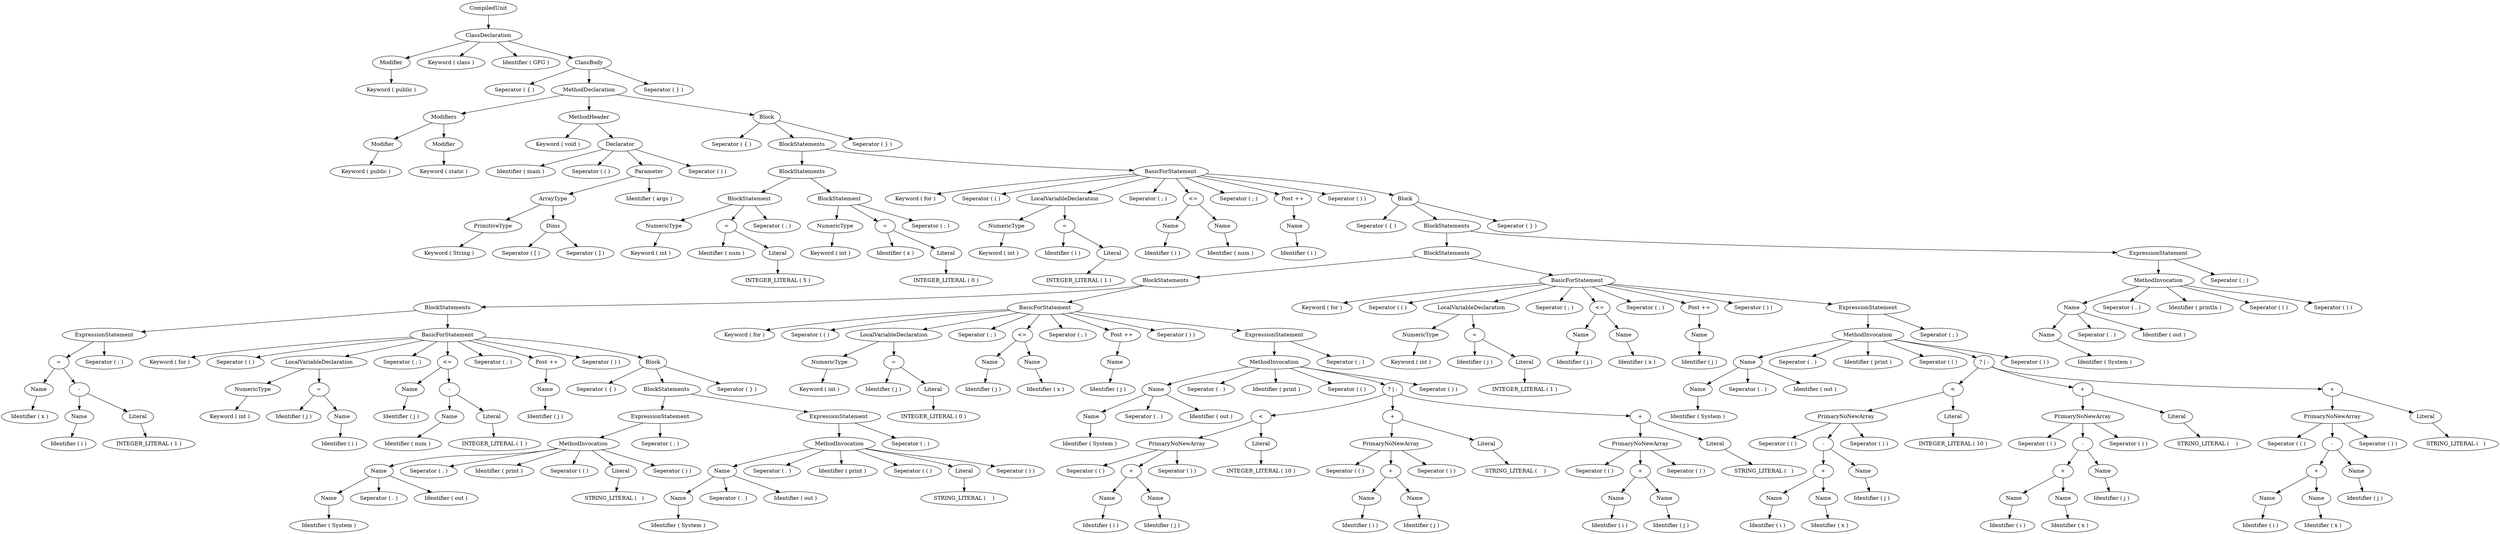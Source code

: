 digraph G{
node[ordering=out]
n1a[label="Keyword ( public )"]
n1[label="Modifier"]
n1->n1a
n2a[label="Keyword ( public )"]
n2[label="Modifier"]
n2->n2a
n3a[label="Keyword ( static )"]
n3[label="Modifier"]
n3->n3a
n4[label="Modifiers"]
n4->n2
n4->n3
n5a[label="Keyword ( String )"]
n5[label="PrimitiveType"]
n5->n5a
n6a[label="Seperator ( [ )"]
n6b[label="Seperator ( ] )"]
n6[label="Dims"]
n6->n6a
n6->n6b
n7[label="ArrayType"]
n7->n5
n7->n6
n8b[label="Identifier ( args )"]
n8[label="Parameter"]
n8->n7
n8->n8b
n9a[label="Identifier ( main )"]
n9b[label="Seperator ( ( )"]
n9d[label="Seperator ( ) )"]
n9[label="Declarator"]
n9->n9a
n9->n9b
n9->n8
n9->n9d
n10a[label="Keyword ( void )"]
n10[label="MethodHeader"]
n10->n10a
n10->n9
n11a[label="Keyword ( int )"]
n11[label="NumericType"]
n11->n11a
n12a[label="INTEGER_LITERAL ( 5 )"]
n12[label="Literal"]
n12->n12a
n13a[label="Identifier ( num )"]
n13[label="="]
n13->n13a
n13->n12
n14c[label="Seperator ( ; )"]
n14[label="BlockStatement"]
n14->n11
n14->n13
n14->n14c
n15a[label="Keyword ( int )"]
n15[label="NumericType"]
n15->n15a
n16a[label="INTEGER_LITERAL ( 0 )"]
n16[label="Literal"]
n16->n16a
n17a[label="Identifier ( x )"]
n17[label="="]
n17->n17a
n17->n16
n18c[label="Seperator ( ; )"]
n18[label="BlockStatement"]
n18->n15
n18->n17
n18->n18c
n19[label="BlockStatements"]
n19->n14
n19->n18
n20a[label="Keyword ( int )"]
n20[label="NumericType"]
n20->n20a
n21a[label="INTEGER_LITERAL ( 1 )"]
n21[label="Literal"]
n21->n21a
n22a[label="Identifier ( i )"]
n22[label="="]
n22->n22a
n22->n21
n23[label="LocalVariableDeclaration"]
n23->n20
n23->n22
n24a[label="Identifier ( i )"]
n24[label="Name"]
n24->n24a
n25a[label="Identifier ( num )"]
n25[label="Name"]
n25->n25a
n26[label="<="]
n26->n24
n26->n25
n27a[label="Identifier ( i )"]
n27[label="Name"]
n27->n27a
n28[label="Post ++"]
n28->n27
n29a[label="Identifier ( x )"]
n29[label="Name"]
n29->n29a
n30a[label="Identifier ( i )"]
n30[label="Name"]
n30->n30a
n31a[label="INTEGER_LITERAL ( 1 )"]
n31[label="Literal"]
n31->n31a
n32[label="-"]
n32->n30
n32->n31
n33[label="="]
n33->n29
n33->n32
n34b[label="Seperator ( ; )"]
n34[label="ExpressionStatement"]
n34->n33
n34->n34b
n35a[label="Keyword ( int )"]
n35[label="NumericType"]
n35->n35a
n36a[label="Identifier ( i )"]
n36[label="Name"]
n36->n36a
n37a[label="Identifier ( j )"]
n37[label="="]
n37->n37a
n37->n36
n38[label="LocalVariableDeclaration"]
n38->n35
n38->n37
n39a[label="Identifier ( j )"]
n39[label="Name"]
n39->n39a
n40a[label="Identifier ( num )"]
n40[label="Name"]
n40->n40a
n41a[label="INTEGER_LITERAL ( 1 )"]
n41[label="Literal"]
n41->n41a
n42[label="-"]
n42->n40
n42->n41
n43[label="<="]
n43->n39
n43->n42
n44a[label="Identifier ( j )"]
n44[label="Name"]
n44->n44a
n45[label="Post ++"]
n45->n44
n46a[label="Identifier ( System )"]
n46[label="Name"]
n46->n46a
n47b[label="Seperator ( . )"]
n47c[label="Identifier ( out )"]
n47[label="Name"]
n47->n46
n47->n47b
n47->n47c
n48a[label="STRING_LITERAL (   )"]
n48[label="Literal"]
n48->n48a
n49b[label="Seperator ( . )"]
n49c[label="Identifier ( print )"]
n49d[label="Seperator ( ( )"]
n49f[label="Seperator ( ) )"]
n49[label="MethodInvocation"]
n49->n47
n49->n49b
n49->n49c
n49->n49d
n49->n48
n49->n49f
n50b[label="Seperator ( ; )"]
n50[label="ExpressionStatement"]
n50->n49
n50->n50b
n51a[label="Identifier ( System )"]
n51[label="Name"]
n51->n51a
n52b[label="Seperator ( . )"]
n52c[label="Identifier ( out )"]
n52[label="Name"]
n52->n51
n52->n52b
n52->n52c
n53a[label="STRING_LITERAL (    )"]
n53[label="Literal"]
n53->n53a
n54b[label="Seperator ( . )"]
n54c[label="Identifier ( print )"]
n54d[label="Seperator ( ( )"]
n54f[label="Seperator ( ) )"]
n54[label="MethodInvocation"]
n54->n52
n54->n54b
n54->n54c
n54->n54d
n54->n53
n54->n54f
n55b[label="Seperator ( ; )"]
n55[label="ExpressionStatement"]
n55->n54
n55->n55b
n56[label="BlockStatements"]
n56->n50
n56->n55
n57a[label="Seperator ( { )"]
n57c[label="Seperator ( } )"]
n57[label="Block"]
n57->n57a
n57->n56
n57->n57c
n58a[label="Keyword ( for )"]
n58b[label="Seperator ( ( )"]
n58d[label="Seperator ( ; )"]
n58f[label="Seperator ( ; )"]
n58h[label="Seperator ( ) )"]
n58[label="BasicForStatement"]
n58->n58a
n58->n58b
n58->n38
n58->n58d
n58->n43
n58->n58f
n58->n45
n58->n58h
n58->n57
n59[label="BlockStatements"]
n59->n34
n59->n58
n60a[label="Keyword ( int )"]
n60[label="NumericType"]
n60->n60a
n61a[label="INTEGER_LITERAL ( 0 )"]
n61[label="Literal"]
n61->n61a
n62a[label="Identifier ( j )"]
n62[label="="]
n62->n62a
n62->n61
n63[label="LocalVariableDeclaration"]
n63->n60
n63->n62
n64a[label="Identifier ( j )"]
n64[label="Name"]
n64->n64a
n65a[label="Identifier ( x )"]
n65[label="Name"]
n65->n65a
n66[label="<="]
n66->n64
n66->n65
n67a[label="Identifier ( j )"]
n67[label="Name"]
n67->n67a
n68[label="Post ++"]
n68->n67
n69a[label="Identifier ( System )"]
n69[label="Name"]
n69->n69a
n70b[label="Seperator ( . )"]
n70c[label="Identifier ( out )"]
n70[label="Name"]
n70->n69
n70->n70b
n70->n70c
n71a[label="Identifier ( i )"]
n71[label="Name"]
n71->n71a
n72a[label="Identifier ( j )"]
n72[label="Name"]
n72->n72a
n73[label="+"]
n73->n71
n73->n72
n74a[label="Seperator ( ( )"]
n74c[label="Seperator ( ) )"]
n74[label="PrimaryNoNewArray"]
n74->n74a
n74->n73
n74->n74c
n75a[label="INTEGER_LITERAL ( 10 )"]
n75[label="Literal"]
n75->n75a
n76[label="<"]
n76->n74
n76->n75
n77a[label="Identifier ( i )"]
n77[label="Name"]
n77->n77a
n78a[label="Identifier ( j )"]
n78[label="Name"]
n78->n78a
n79[label="+"]
n79->n77
n79->n78
n80a[label="Seperator ( ( )"]
n80c[label="Seperator ( ) )"]
n80[label="PrimaryNoNewArray"]
n80->n80a
n80->n79
n80->n80c
n81a[label="STRING_LITERAL (    )"]
n81[label="Literal"]
n81->n81a
n82[label="+"]
n82->n80
n82->n81
n83a[label="Identifier ( i )"]
n83[label="Name"]
n83->n83a
n84a[label="Identifier ( j )"]
n84[label="Name"]
n84->n84a
n85[label="+"]
n85->n83
n85->n84
n86a[label="Seperator ( ( )"]
n86c[label="Seperator ( ) )"]
n86[label="PrimaryNoNewArray"]
n86->n86a
n86->n85
n86->n86c
n87a[label="STRING_LITERAL (   )"]
n87[label="Literal"]
n87->n87a
n88[label="+"]
n88->n86
n88->n87
n89[label="? | :"]
n89->n76
n89->n82
n89->n88
n90b[label="Seperator ( . )"]
n90c[label="Identifier ( print )"]
n90d[label="Seperator ( ( )"]
n90f[label="Seperator ( ) )"]
n90[label="MethodInvocation"]
n90->n70
n90->n90b
n90->n90c
n90->n90d
n90->n89
n90->n90f
n91b[label="Seperator ( ; )"]
n91[label="ExpressionStatement"]
n91->n90
n91->n91b
n92a[label="Keyword ( for )"]
n92b[label="Seperator ( ( )"]
n92d[label="Seperator ( ; )"]
n92f[label="Seperator ( ; )"]
n92h[label="Seperator ( ) )"]
n92[label="BasicForStatement"]
n92->n92a
n92->n92b
n92->n63
n92->n92d
n92->n66
n92->n92f
n92->n68
n92->n92h
n92->n91
n93[label="BlockStatements"]
n93->n59
n93->n92
n94a[label="Keyword ( int )"]
n94[label="NumericType"]
n94->n94a
n95a[label="INTEGER_LITERAL ( 1 )"]
n95[label="Literal"]
n95->n95a
n96a[label="Identifier ( j )"]
n96[label="="]
n96->n96a
n96->n95
n97[label="LocalVariableDeclaration"]
n97->n94
n97->n96
n98a[label="Identifier ( j )"]
n98[label="Name"]
n98->n98a
n99a[label="Identifier ( x )"]
n99[label="Name"]
n99->n99a
n100[label="<="]
n100->n98
n100->n99
n101a[label="Identifier ( j )"]
n101[label="Name"]
n101->n101a
n102[label="Post ++"]
n102->n101
n103a[label="Identifier ( System )"]
n103[label="Name"]
n103->n103a
n104b[label="Seperator ( . )"]
n104c[label="Identifier ( out )"]
n104[label="Name"]
n104->n103
n104->n104b
n104->n104c
n105a[label="Identifier ( i )"]
n105[label="Name"]
n105->n105a
n106a[label="Identifier ( x )"]
n106[label="Name"]
n106->n106a
n107[label="+"]
n107->n105
n107->n106
n108a[label="Identifier ( j )"]
n108[label="Name"]
n108->n108a
n109[label="-"]
n109->n107
n109->n108
n110a[label="Seperator ( ( )"]
n110c[label="Seperator ( ) )"]
n110[label="PrimaryNoNewArray"]
n110->n110a
n110->n109
n110->n110c
n111a[label="INTEGER_LITERAL ( 10 )"]
n111[label="Literal"]
n111->n111a
n112[label="<"]
n112->n110
n112->n111
n113a[label="Identifier ( i )"]
n113[label="Name"]
n113->n113a
n114a[label="Identifier ( x )"]
n114[label="Name"]
n114->n114a
n115[label="+"]
n115->n113
n115->n114
n116a[label="Identifier ( j )"]
n116[label="Name"]
n116->n116a
n117[label="-"]
n117->n115
n117->n116
n118a[label="Seperator ( ( )"]
n118c[label="Seperator ( ) )"]
n118[label="PrimaryNoNewArray"]
n118->n118a
n118->n117
n118->n118c
n119a[label="STRING_LITERAL (    )"]
n119[label="Literal"]
n119->n119a
n120[label="+"]
n120->n118
n120->n119
n121a[label="Identifier ( i )"]
n121[label="Name"]
n121->n121a
n122a[label="Identifier ( x )"]
n122[label="Name"]
n122->n122a
n123[label="+"]
n123->n121
n123->n122
n124a[label="Identifier ( j )"]
n124[label="Name"]
n124->n124a
n125[label="-"]
n125->n123
n125->n124
n126a[label="Seperator ( ( )"]
n126c[label="Seperator ( ) )"]
n126[label="PrimaryNoNewArray"]
n126->n126a
n126->n125
n126->n126c
n127a[label="STRING_LITERAL (   )"]
n127[label="Literal"]
n127->n127a
n128[label="+"]
n128->n126
n128->n127
n129[label="? | :"]
n129->n112
n129->n120
n129->n128
n130b[label="Seperator ( . )"]
n130c[label="Identifier ( print )"]
n130d[label="Seperator ( ( )"]
n130f[label="Seperator ( ) )"]
n130[label="MethodInvocation"]
n130->n104
n130->n130b
n130->n130c
n130->n130d
n130->n129
n130->n130f
n131b[label="Seperator ( ; )"]
n131[label="ExpressionStatement"]
n131->n130
n131->n131b
n132a[label="Keyword ( for )"]
n132b[label="Seperator ( ( )"]
n132d[label="Seperator ( ; )"]
n132f[label="Seperator ( ; )"]
n132h[label="Seperator ( ) )"]
n132[label="BasicForStatement"]
n132->n132a
n132->n132b
n132->n97
n132->n132d
n132->n100
n132->n132f
n132->n102
n132->n132h
n132->n131
n133[label="BlockStatements"]
n133->n93
n133->n132
n134a[label="Identifier ( System )"]
n134[label="Name"]
n134->n134a
n135b[label="Seperator ( . )"]
n135c[label="Identifier ( out )"]
n135[label="Name"]
n135->n134
n135->n135b
n135->n135c
n136b[label="Seperator ( . )"]
n136c[label="Identifier ( println )"]
n136d[label="Seperator ( ( )"]
n136e[label="Seperator ( ) )"]
n136[label="MethodInvocation"]
n136->n135
n136->n136b
n136->n136c
n136->n136d
n136->n136e
n137b[label="Seperator ( ; )"]
n137[label="ExpressionStatement"]
n137->n136
n137->n137b
n138[label="BlockStatements"]
n138->n133
n138->n137
n139a[label="Seperator ( { )"]
n139c[label="Seperator ( } )"]
n139[label="Block"]
n139->n139a
n139->n138
n139->n139c
n140a[label="Keyword ( for )"]
n140b[label="Seperator ( ( )"]
n140d[label="Seperator ( ; )"]
n140f[label="Seperator ( ; )"]
n140h[label="Seperator ( ) )"]
n140[label="BasicForStatement"]
n140->n140a
n140->n140b
n140->n23
n140->n140d
n140->n26
n140->n140f
n140->n28
n140->n140h
n140->n139
n141[label="BlockStatements"]
n141->n19
n141->n140
n142a[label="Seperator ( { )"]
n142c[label="Seperator ( } )"]
n142[label="Block"]
n142->n142a
n142->n141
n142->n142c
n143[label="MethodDeclaration"]
n143->n4
n143->n10
n143->n142
n144a[label="Seperator ( { )"]
n144c[label="Seperator ( } )"]
n144[label="ClassBody"]
n144->n144a
n144->n143
n144->n144c
n145b[label="Keyword ( class )"]
n145c[label="Identifier ( GFG )"]
n145[label="ClassDeclaration"]
n145->n1
n145->n145b
n145->n145c
n145->n144
n146[label="CompiledUnit"]
n146->n145
}
